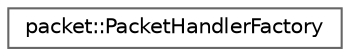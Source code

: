 digraph "Graphical Class Hierarchy"
{
 // LATEX_PDF_SIZE
  bgcolor="transparent";
  edge [fontname=Helvetica,fontsize=10,labelfontname=Helvetica,labelfontsize=10];
  node [fontname=Helvetica,fontsize=10,shape=box,height=0.2,width=0.4];
  rankdir="LR";
  Node0 [id="Node000000",label="packet::PacketHandlerFactory",height=0.2,width=0.4,color="grey40", fillcolor="white", style="filled",URL="$classpacket_1_1_packet_handler_factory.html",tooltip=" "];
}
